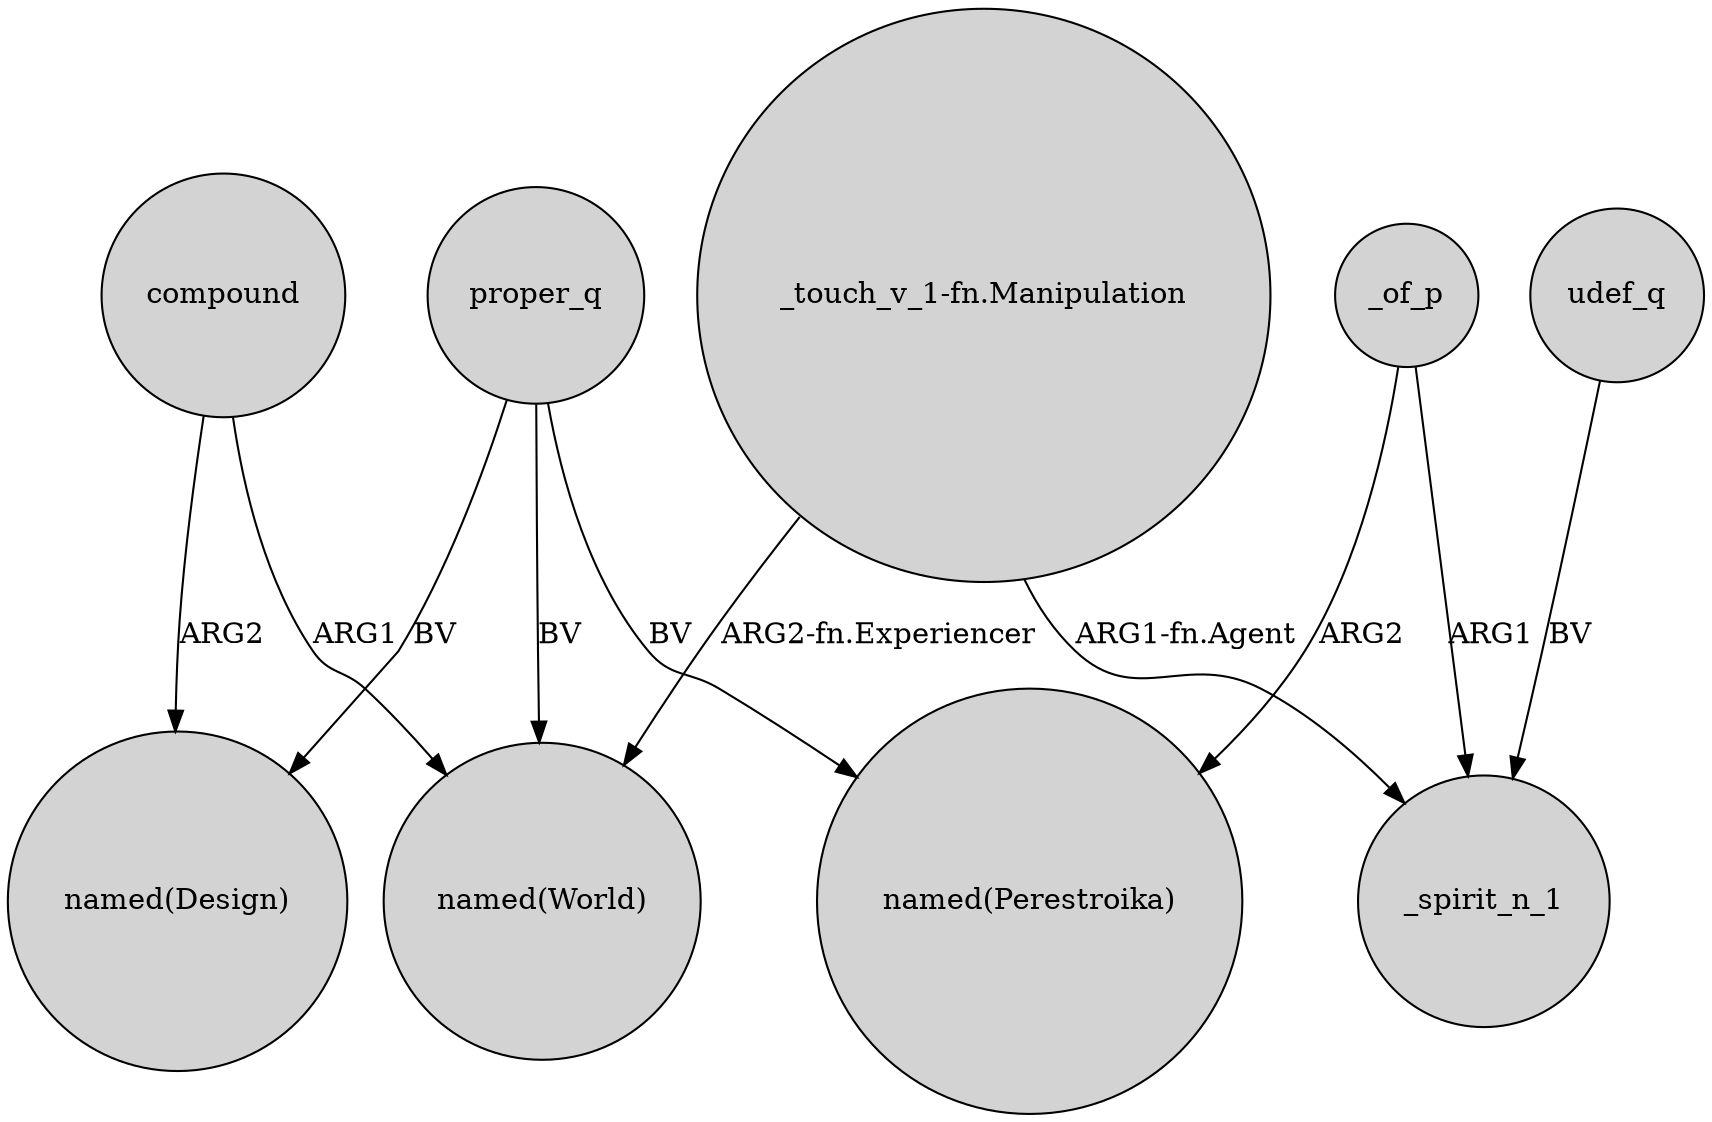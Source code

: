 digraph {
	node [shape=circle style=filled]
	"_touch_v_1-fn.Manipulation" -> "named(World)" [label="ARG2-fn.Experiencer"]
	proper_q -> "named(Perestroika)" [label=BV]
	_of_p -> _spirit_n_1 [label=ARG1]
	proper_q -> "named(Design)" [label=BV]
	compound -> "named(World)" [label=ARG1]
	udef_q -> _spirit_n_1 [label=BV]
	proper_q -> "named(World)" [label=BV]
	_of_p -> "named(Perestroika)" [label=ARG2]
	compound -> "named(Design)" [label=ARG2]
	"_touch_v_1-fn.Manipulation" -> _spirit_n_1 [label="ARG1-fn.Agent"]
}
